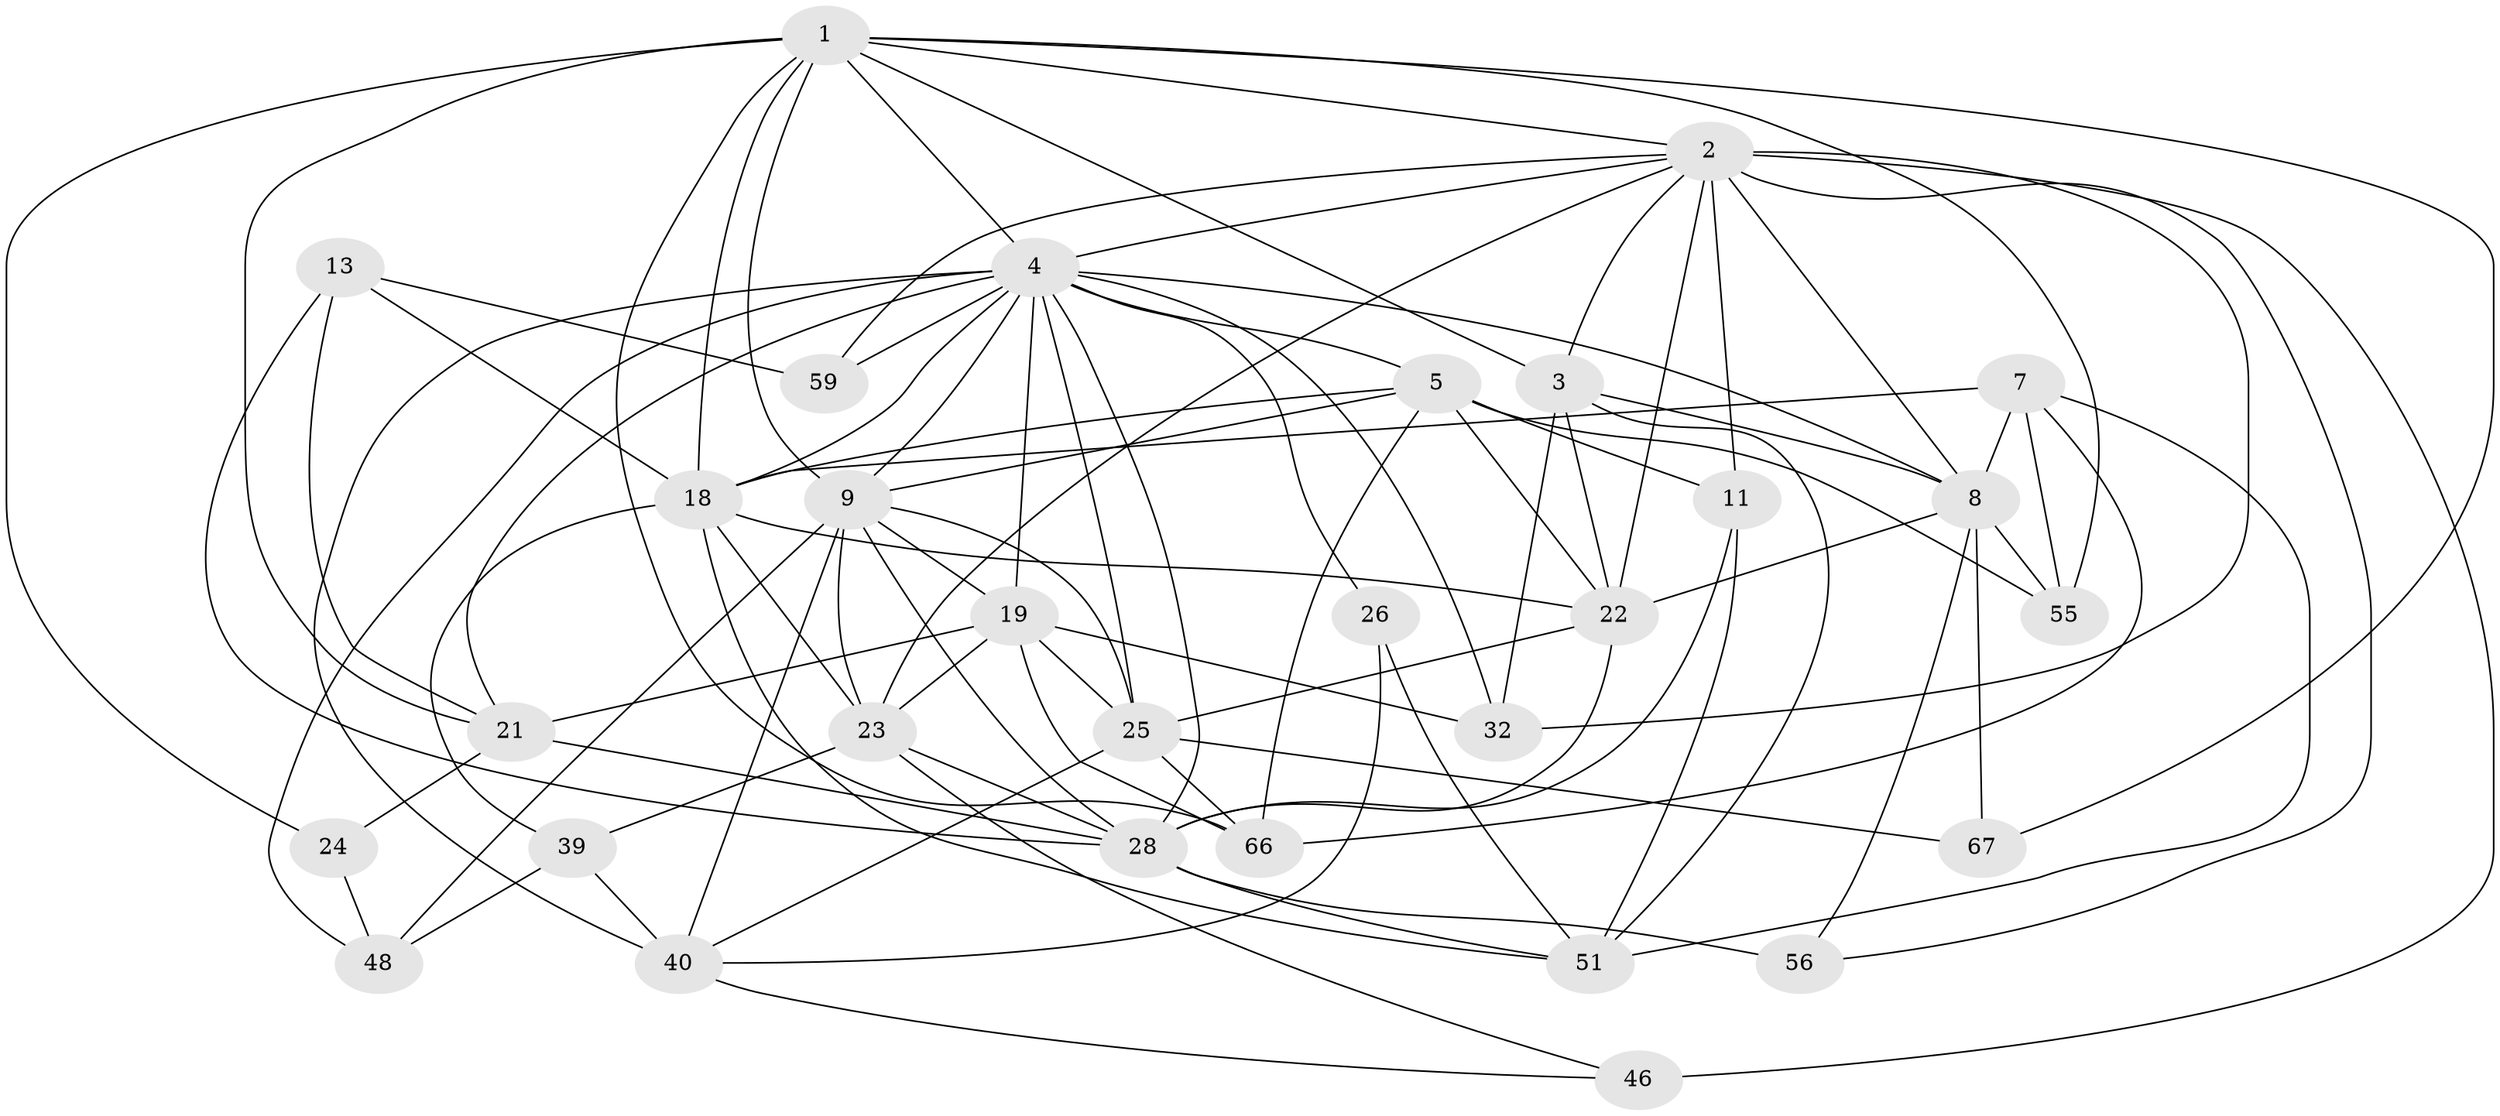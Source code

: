 // original degree distribution, {4: 1.0}
// Generated by graph-tools (version 1.1) at 2025/20/03/04/25 18:20:35]
// undirected, 30 vertices, 91 edges
graph export_dot {
graph [start="1"]
  node [color=gray90,style=filled];
  1 [super="+36+15"];
  2 [super="+10+50+35"];
  3 [super="+53"];
  4 [super="+6+12+30"];
  5 [super="+61"];
  7 [super="+17"];
  8 [super="+33"];
  9 [super="+69+20"];
  11;
  13;
  18 [super="+31+62"];
  19 [super="+38+29+44"];
  21 [super="+76+27"];
  22 [super="+57+42"];
  23 [super="+65+73"];
  24;
  25 [super="+34+43"];
  26;
  28 [super="+52+45+71"];
  32;
  39;
  40 [super="+54"];
  46;
  48;
  51 [super="+72"];
  55;
  56;
  59;
  66 [super="+70"];
  67;
  1 -- 24;
  1 -- 66;
  1 -- 67;
  1 -- 4;
  1 -- 18;
  1 -- 3;
  1 -- 21;
  1 -- 2;
  1 -- 9;
  1 -- 55;
  2 -- 46 [weight=2];
  2 -- 8;
  2 -- 59;
  2 -- 32;
  2 -- 22;
  2 -- 3;
  2 -- 23;
  2 -- 56;
  2 -- 11;
  2 -- 4;
  3 -- 32;
  3 -- 22;
  3 -- 8;
  3 -- 51;
  4 -- 32;
  4 -- 9;
  4 -- 19 [weight=2];
  4 -- 26 [weight=2];
  4 -- 28 [weight=3];
  4 -- 5;
  4 -- 8;
  4 -- 40;
  4 -- 25;
  4 -- 59 [weight=2];
  4 -- 48;
  4 -- 18;
  4 -- 21;
  5 -- 11;
  5 -- 22 [weight=2];
  5 -- 18;
  5 -- 66;
  5 -- 55;
  5 -- 9;
  7 -- 18 [weight=2];
  7 -- 8;
  7 -- 55;
  7 -- 66;
  7 -- 51;
  8 -- 67;
  8 -- 22;
  8 -- 55;
  8 -- 56;
  9 -- 19;
  9 -- 28;
  9 -- 48;
  9 -- 23 [weight=2];
  9 -- 40;
  9 -- 25;
  11 -- 51;
  11 -- 28;
  13 -- 21;
  13 -- 59;
  13 -- 28;
  13 -- 18;
  18 -- 22;
  18 -- 51;
  18 -- 23;
  18 -- 39;
  19 -- 21 [weight=2];
  19 -- 32;
  19 -- 66 [weight=2];
  19 -- 23;
  19 -- 25;
  21 -- 24 [weight=2];
  21 -- 28;
  22 -- 25;
  22 -- 28;
  23 -- 46;
  23 -- 39;
  23 -- 28;
  24 -- 48;
  25 -- 67 [weight=2];
  25 -- 66;
  25 -- 40;
  26 -- 40;
  26 -- 51;
  28 -- 56 [weight=2];
  28 -- 51;
  39 -- 48;
  39 -- 40;
  40 -- 46;
}
